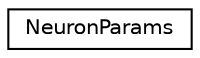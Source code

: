 digraph "Graphical Class Hierarchy"
{
  edge [fontname="Helvetica",fontsize="10",labelfontname="Helvetica",labelfontsize="10"];
  node [fontname="Helvetica",fontsize="10",shape=record];
  rankdir="LR";
  Node0 [label="NeuronParams",height=0.2,width=0.4,color="black", fillcolor="white", style="filled",URL="$structNeuronParams.html"];
}
